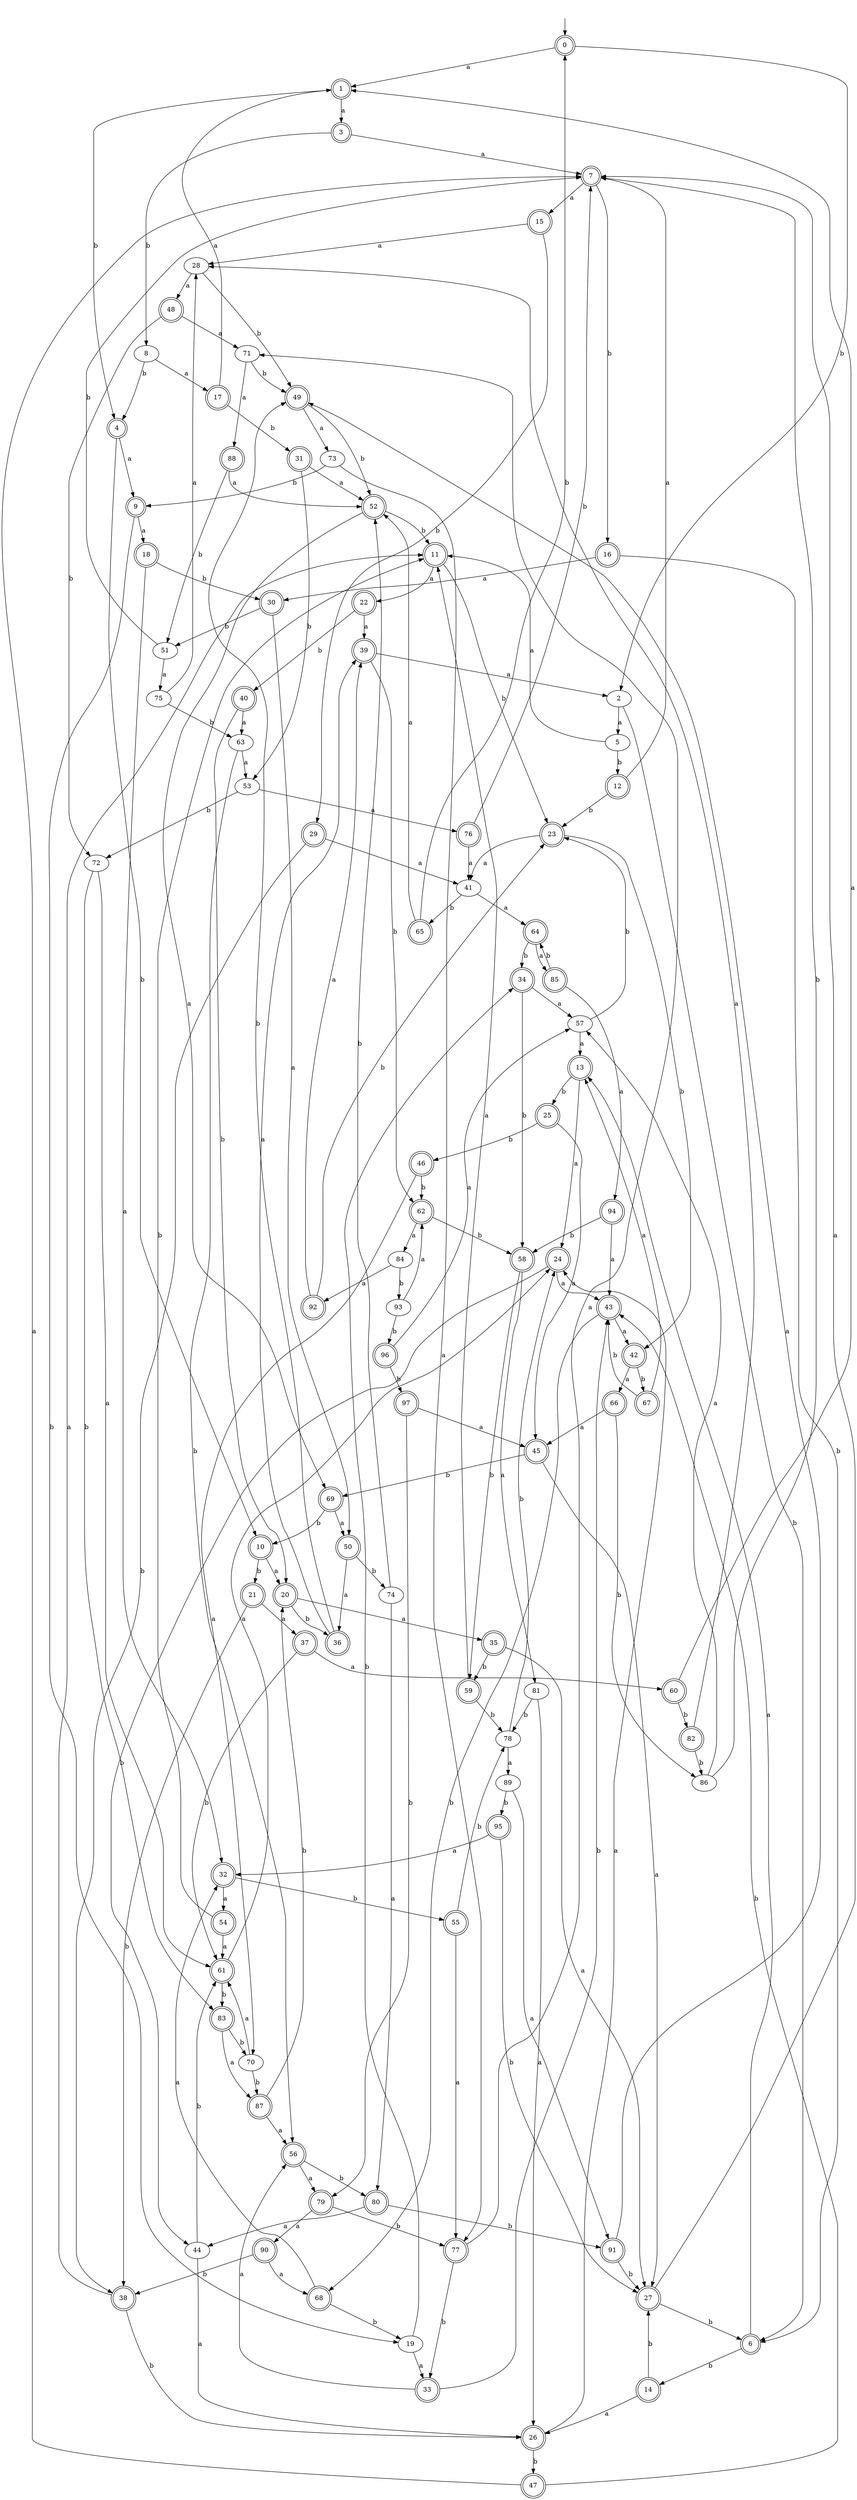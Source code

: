 digraph RandomDFA {
  __start0 [label="", shape=none];
  __start0 -> 0 [label=""];
  0 [shape=circle] [shape=doublecircle]
  0 -> 1 [label="a"]
  0 -> 2 [label="b"]
  1 [shape=doublecircle]
  1 -> 3 [label="a"]
  1 -> 4 [label="b"]
  2
  2 -> 5 [label="a"]
  2 -> 6 [label="b"]
  3 [shape=doublecircle]
  3 -> 7 [label="a"]
  3 -> 8 [label="b"]
  4 [shape=doublecircle]
  4 -> 9 [label="a"]
  4 -> 10 [label="b"]
  5
  5 -> 11 [label="a"]
  5 -> 12 [label="b"]
  6 [shape=doublecircle]
  6 -> 13 [label="a"]
  6 -> 14 [label="b"]
  7 [shape=doublecircle]
  7 -> 15 [label="a"]
  7 -> 16 [label="b"]
  8
  8 -> 17 [label="a"]
  8 -> 4 [label="b"]
  9 [shape=doublecircle]
  9 -> 18 [label="a"]
  9 -> 19 [label="b"]
  10 [shape=doublecircle]
  10 -> 20 [label="a"]
  10 -> 21 [label="b"]
  11 [shape=doublecircle]
  11 -> 22 [label="a"]
  11 -> 23 [label="b"]
  12 [shape=doublecircle]
  12 -> 7 [label="a"]
  12 -> 23 [label="b"]
  13 [shape=doublecircle]
  13 -> 24 [label="a"]
  13 -> 25 [label="b"]
  14 [shape=doublecircle]
  14 -> 26 [label="a"]
  14 -> 27 [label="b"]
  15 [shape=doublecircle]
  15 -> 28 [label="a"]
  15 -> 29 [label="b"]
  16 [shape=doublecircle]
  16 -> 30 [label="a"]
  16 -> 6 [label="b"]
  17 [shape=doublecircle]
  17 -> 1 [label="a"]
  17 -> 31 [label="b"]
  18 [shape=doublecircle]
  18 -> 32 [label="a"]
  18 -> 30 [label="b"]
  19
  19 -> 33 [label="a"]
  19 -> 34 [label="b"]
  20 [shape=doublecircle]
  20 -> 35 [label="a"]
  20 -> 36 [label="b"]
  21 [shape=doublecircle]
  21 -> 37 [label="a"]
  21 -> 38 [label="b"]
  22 [shape=doublecircle]
  22 -> 39 [label="a"]
  22 -> 40 [label="b"]
  23 [shape=doublecircle]
  23 -> 41 [label="a"]
  23 -> 42 [label="b"]
  24 [shape=doublecircle]
  24 -> 43 [label="a"]
  24 -> 44 [label="b"]
  25 [shape=doublecircle]
  25 -> 45 [label="a"]
  25 -> 46 [label="b"]
  26 [shape=doublecircle]
  26 -> 24 [label="a"]
  26 -> 47 [label="b"]
  27 [shape=doublecircle]
  27 -> 7 [label="a"]
  27 -> 6 [label="b"]
  28
  28 -> 48 [label="a"]
  28 -> 49 [label="b"]
  29 [shape=doublecircle]
  29 -> 41 [label="a"]
  29 -> 38 [label="b"]
  30 [shape=doublecircle]
  30 -> 50 [label="a"]
  30 -> 51 [label="b"]
  31 [shape=doublecircle]
  31 -> 52 [label="a"]
  31 -> 53 [label="b"]
  32 [shape=doublecircle]
  32 -> 54 [label="a"]
  32 -> 55 [label="b"]
  33 [shape=doublecircle]
  33 -> 56 [label="a"]
  33 -> 43 [label="b"]
  34 [shape=doublecircle]
  34 -> 57 [label="a"]
  34 -> 58 [label="b"]
  35 [shape=doublecircle]
  35 -> 27 [label="a"]
  35 -> 59 [label="b"]
  36 [shape=doublecircle]
  36 -> 39 [label="a"]
  36 -> 49 [label="b"]
  37 [shape=doublecircle]
  37 -> 60 [label="a"]
  37 -> 61 [label="b"]
  38 [shape=doublecircle]
  38 -> 11 [label="a"]
  38 -> 26 [label="b"]
  39 [shape=doublecircle]
  39 -> 2 [label="a"]
  39 -> 62 [label="b"]
  40 [shape=doublecircle]
  40 -> 63 [label="a"]
  40 -> 20 [label="b"]
  41
  41 -> 64 [label="a"]
  41 -> 65 [label="b"]
  42 [shape=doublecircle]
  42 -> 66 [label="a"]
  42 -> 67 [label="b"]
  43 [shape=doublecircle]
  43 -> 42 [label="a"]
  43 -> 68 [label="b"]
  44
  44 -> 26 [label="a"]
  44 -> 61 [label="b"]
  45 [shape=doublecircle]
  45 -> 27 [label="a"]
  45 -> 69 [label="b"]
  46 [shape=doublecircle]
  46 -> 70 [label="a"]
  46 -> 62 [label="b"]
  47 [shape=doublecircle]
  47 -> 7 [label="a"]
  47 -> 43 [label="b"]
  48 [shape=doublecircle]
  48 -> 71 [label="a"]
  48 -> 72 [label="b"]
  49 [shape=doublecircle]
  49 -> 73 [label="a"]
  49 -> 52 [label="b"]
  50 [shape=doublecircle]
  50 -> 36 [label="a"]
  50 -> 74 [label="b"]
  51
  51 -> 75 [label="a"]
  51 -> 7 [label="b"]
  52 [shape=doublecircle]
  52 -> 69 [label="a"]
  52 -> 11 [label="b"]
  53
  53 -> 76 [label="a"]
  53 -> 72 [label="b"]
  54 [shape=doublecircle]
  54 -> 61 [label="a"]
  54 -> 11 [label="b"]
  55 [shape=doublecircle]
  55 -> 77 [label="a"]
  55 -> 78 [label="b"]
  56 [shape=doublecircle]
  56 -> 79 [label="a"]
  56 -> 80 [label="b"]
  57
  57 -> 13 [label="a"]
  57 -> 23 [label="b"]
  58 [shape=doublecircle]
  58 -> 81 [label="a"]
  58 -> 59 [label="b"]
  59 [shape=doublecircle]
  59 -> 11 [label="a"]
  59 -> 78 [label="b"]
  60 [shape=doublecircle]
  60 -> 1 [label="a"]
  60 -> 82 [label="b"]
  61 [shape=doublecircle]
  61 -> 24 [label="a"]
  61 -> 83 [label="b"]
  62 [shape=doublecircle]
  62 -> 84 [label="a"]
  62 -> 58 [label="b"]
  63
  63 -> 53 [label="a"]
  63 -> 56 [label="b"]
  64 [shape=doublecircle]
  64 -> 85 [label="a"]
  64 -> 34 [label="b"]
  65 [shape=doublecircle]
  65 -> 52 [label="a"]
  65 -> 0 [label="b"]
  66 [shape=doublecircle]
  66 -> 45 [label="a"]
  66 -> 86 [label="b"]
  67 [shape=doublecircle]
  67 -> 13 [label="a"]
  67 -> 43 [label="b"]
  68 [shape=doublecircle]
  68 -> 32 [label="a"]
  68 -> 19 [label="b"]
  69 [shape=doublecircle]
  69 -> 50 [label="a"]
  69 -> 10 [label="b"]
  70
  70 -> 61 [label="a"]
  70 -> 87 [label="b"]
  71
  71 -> 88 [label="a"]
  71 -> 49 [label="b"]
  72
  72 -> 61 [label="a"]
  72 -> 83 [label="b"]
  73
  73 -> 77 [label="a"]
  73 -> 9 [label="b"]
  74
  74 -> 80 [label="a"]
  74 -> 52 [label="b"]
  75
  75 -> 28 [label="a"]
  75 -> 63 [label="b"]
  76 [shape=doublecircle]
  76 -> 41 [label="a"]
  76 -> 7 [label="b"]
  77 [shape=doublecircle]
  77 -> 71 [label="a"]
  77 -> 33 [label="b"]
  78
  78 -> 89 [label="a"]
  78 -> 24 [label="b"]
  79 [shape=doublecircle]
  79 -> 90 [label="a"]
  79 -> 77 [label="b"]
  80 [shape=doublecircle]
  80 -> 44 [label="a"]
  80 -> 91 [label="b"]
  81
  81 -> 26 [label="a"]
  81 -> 78 [label="b"]
  82 [shape=doublecircle]
  82 -> 28 [label="a"]
  82 -> 86 [label="b"]
  83 [shape=doublecircle]
  83 -> 87 [label="a"]
  83 -> 70 [label="b"]
  84
  84 -> 92 [label="a"]
  84 -> 93 [label="b"]
  85 [shape=doublecircle]
  85 -> 94 [label="a"]
  85 -> 64 [label="b"]
  86
  86 -> 57 [label="a"]
  86 -> 7 [label="b"]
  87 [shape=doublecircle]
  87 -> 56 [label="a"]
  87 -> 20 [label="b"]
  88 [shape=doublecircle]
  88 -> 52 [label="a"]
  88 -> 51 [label="b"]
  89
  89 -> 91 [label="a"]
  89 -> 95 [label="b"]
  90 [shape=doublecircle]
  90 -> 68 [label="a"]
  90 -> 38 [label="b"]
  91 [shape=doublecircle]
  91 -> 49 [label="a"]
  91 -> 27 [label="b"]
  92 [shape=doublecircle]
  92 -> 39 [label="a"]
  92 -> 23 [label="b"]
  93
  93 -> 62 [label="a"]
  93 -> 96 [label="b"]
  94 [shape=doublecircle]
  94 -> 43 [label="a"]
  94 -> 58 [label="b"]
  95 [shape=doublecircle]
  95 -> 32 [label="a"]
  95 -> 27 [label="b"]
  96 [shape=doublecircle]
  96 -> 57 [label="a"]
  96 -> 97 [label="b"]
  97 [shape=doublecircle]
  97 -> 45 [label="a"]
  97 -> 79 [label="b"]
}
